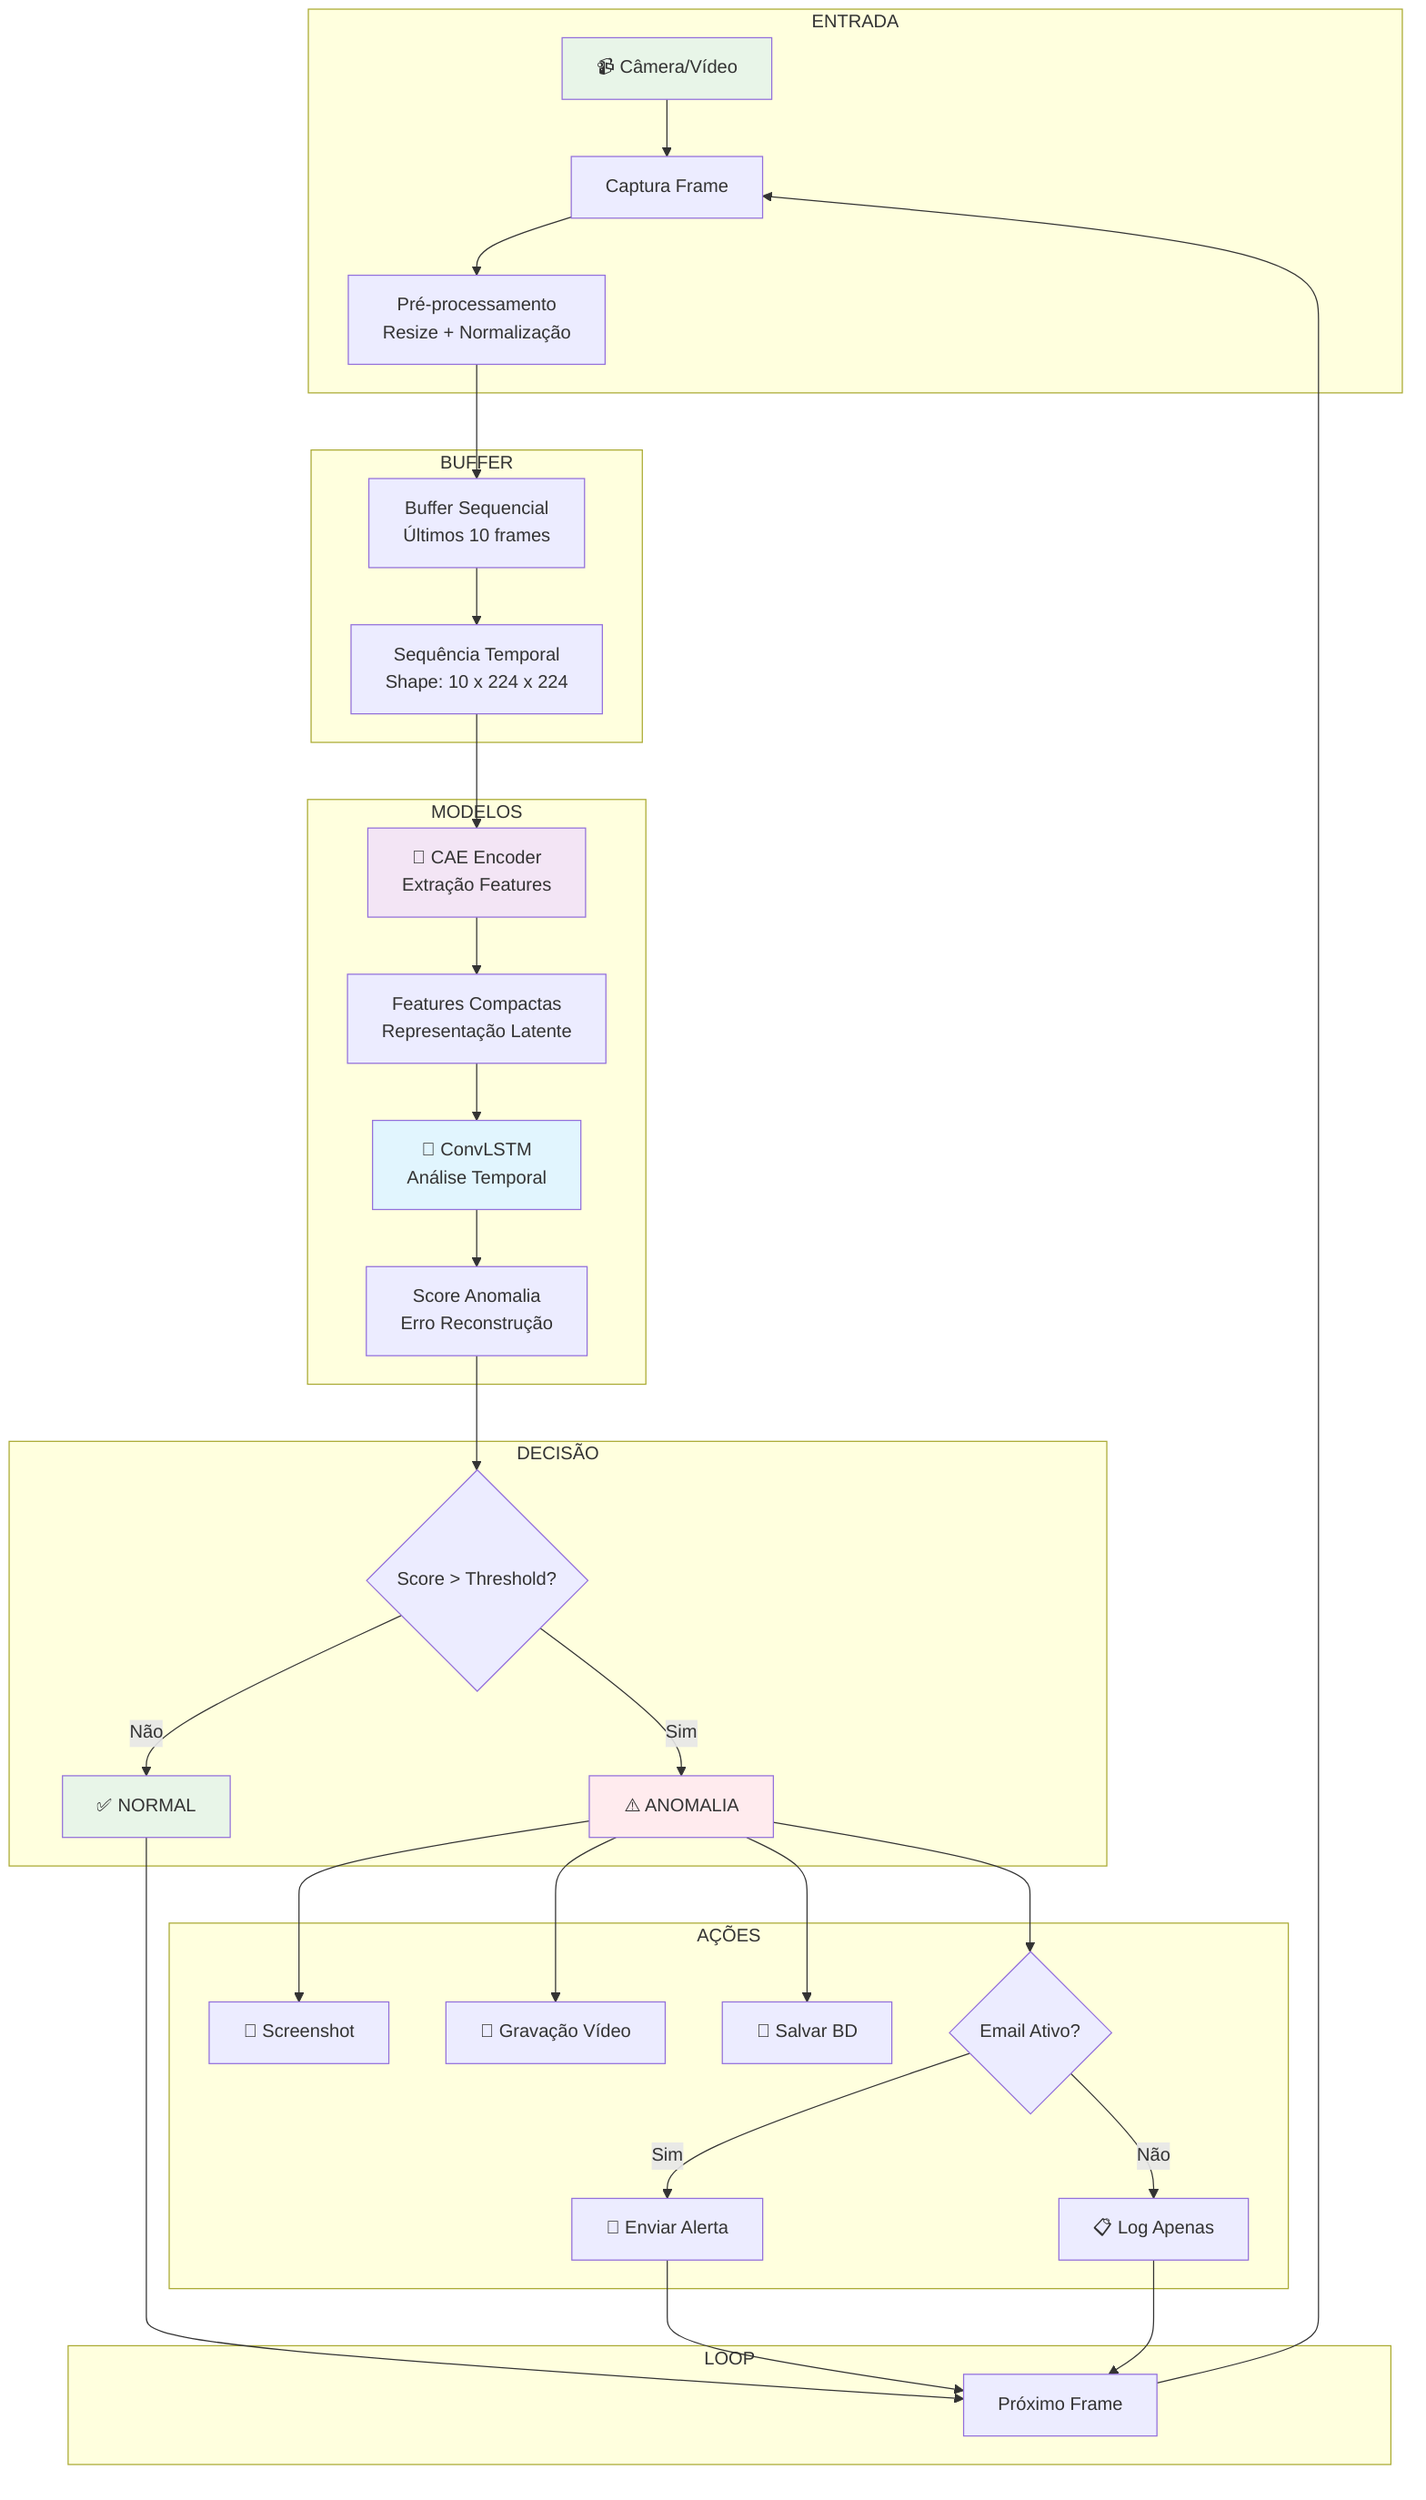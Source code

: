 graph TD
    subgraph "ENTRADA"
        A[📹 Câmera/Vídeo] --> B[Captura Frame]
        B --> C[Pré-processamento<br/>Resize + Normalização]
    end
    
    subgraph "BUFFER"
        C --> D[Buffer Sequencial<br/>Últimos 10 frames]
        D --> E[Sequência Temporal<br/>Shape: 10 x 224 x 224]
    end
    
    subgraph "MODELOS"
        E --> F[🧠 CAE Encoder<br/>Extração Features]
        F --> G[Features Compactas<br/>Representação Latente]
        G --> H[🔄 ConvLSTM<br/>Análise Temporal]
        H --> I[Score Anomalia<br/>Erro Reconstrução]
    end
    
    subgraph "DECISÃO"
        I --> J{Score > Threshold?}
        J -->|Sim| K[⚠️ ANOMALIA]
        J -->|Não| L[✅ NORMAL]
    end
    
    subgraph "AÇÕES"
        K --> M[📸 Screenshot]
        K --> N[🎥 Gravação Vídeo]
        K --> O[💾 Salvar BD]
        K --> P{Email Ativo?}
        P -->|Sim| Q[📧 Enviar Alerta]
        P -->|Não| R[📋 Log Apenas]
    end
    
    subgraph "LOOP"
        L --> S[Próximo Frame]
        Q --> S
        R --> S
        S --> B
    end
    
    style A fill:#e8f5e8
    style K fill:#ffebee
    style L fill:#e8f5e8
    style F fill:#f3e5f5
    style H fill:#e1f5fe